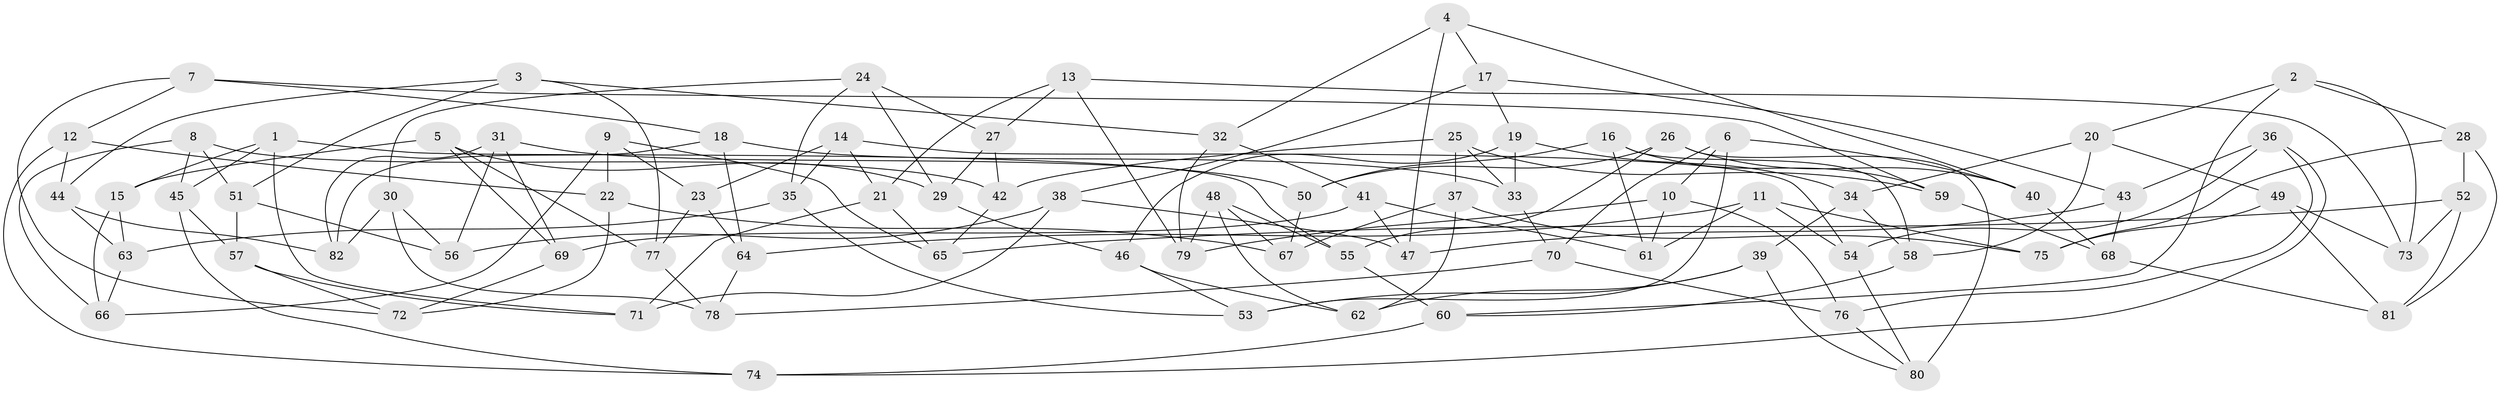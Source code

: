 // coarse degree distribution, {4: 0.2916666666666667, 3: 0.25, 5: 0.16666666666666666, 7: 0.041666666666666664, 8: 0.041666666666666664, 6: 0.041666666666666664, 11: 0.08333333333333333, 9: 0.041666666666666664, 2: 0.041666666666666664}
// Generated by graph-tools (version 1.1) at 2025/03/03/04/25 22:03:40]
// undirected, 82 vertices, 164 edges
graph export_dot {
graph [start="1"]
  node [color=gray90,style=filled];
  1;
  2;
  3;
  4;
  5;
  6;
  7;
  8;
  9;
  10;
  11;
  12;
  13;
  14;
  15;
  16;
  17;
  18;
  19;
  20;
  21;
  22;
  23;
  24;
  25;
  26;
  27;
  28;
  29;
  30;
  31;
  32;
  33;
  34;
  35;
  36;
  37;
  38;
  39;
  40;
  41;
  42;
  43;
  44;
  45;
  46;
  47;
  48;
  49;
  50;
  51;
  52;
  53;
  54;
  55;
  56;
  57;
  58;
  59;
  60;
  61;
  62;
  63;
  64;
  65;
  66;
  67;
  68;
  69;
  70;
  71;
  72;
  73;
  74;
  75;
  76;
  77;
  78;
  79;
  80;
  81;
  82;
  1 -- 15;
  1 -- 55;
  1 -- 45;
  1 -- 71;
  2 -- 20;
  2 -- 60;
  2 -- 28;
  2 -- 73;
  3 -- 77;
  3 -- 51;
  3 -- 44;
  3 -- 32;
  4 -- 47;
  4 -- 40;
  4 -- 17;
  4 -- 32;
  5 -- 29;
  5 -- 77;
  5 -- 15;
  5 -- 69;
  6 -- 10;
  6 -- 40;
  6 -- 70;
  6 -- 53;
  7 -- 18;
  7 -- 59;
  7 -- 12;
  7 -- 72;
  8 -- 51;
  8 -- 42;
  8 -- 45;
  8 -- 66;
  9 -- 65;
  9 -- 22;
  9 -- 23;
  9 -- 66;
  10 -- 61;
  10 -- 79;
  10 -- 76;
  11 -- 75;
  11 -- 61;
  11 -- 64;
  11 -- 54;
  12 -- 44;
  12 -- 22;
  12 -- 74;
  13 -- 21;
  13 -- 73;
  13 -- 27;
  13 -- 79;
  14 -- 35;
  14 -- 54;
  14 -- 23;
  14 -- 21;
  15 -- 66;
  15 -- 63;
  16 -- 61;
  16 -- 59;
  16 -- 58;
  16 -- 50;
  17 -- 38;
  17 -- 19;
  17 -- 43;
  18 -- 82;
  18 -- 33;
  18 -- 64;
  19 -- 46;
  19 -- 33;
  19 -- 34;
  20 -- 49;
  20 -- 34;
  20 -- 58;
  21 -- 71;
  21 -- 65;
  22 -- 72;
  22 -- 67;
  23 -- 64;
  23 -- 77;
  24 -- 35;
  24 -- 27;
  24 -- 29;
  24 -- 30;
  25 -- 33;
  25 -- 42;
  25 -- 59;
  25 -- 37;
  26 -- 80;
  26 -- 40;
  26 -- 55;
  26 -- 50;
  27 -- 42;
  27 -- 29;
  28 -- 52;
  28 -- 75;
  28 -- 81;
  29 -- 46;
  30 -- 56;
  30 -- 82;
  30 -- 78;
  31 -- 56;
  31 -- 69;
  31 -- 50;
  31 -- 82;
  32 -- 79;
  32 -- 41;
  33 -- 70;
  34 -- 58;
  34 -- 39;
  35 -- 53;
  35 -- 63;
  36 -- 43;
  36 -- 54;
  36 -- 74;
  36 -- 76;
  37 -- 75;
  37 -- 62;
  37 -- 67;
  38 -- 56;
  38 -- 47;
  38 -- 71;
  39 -- 62;
  39 -- 53;
  39 -- 80;
  40 -- 68;
  41 -- 69;
  41 -- 61;
  41 -- 47;
  42 -- 65;
  43 -- 47;
  43 -- 68;
  44 -- 82;
  44 -- 63;
  45 -- 57;
  45 -- 74;
  46 -- 53;
  46 -- 62;
  48 -- 62;
  48 -- 55;
  48 -- 67;
  48 -- 79;
  49 -- 73;
  49 -- 81;
  49 -- 75;
  50 -- 67;
  51 -- 57;
  51 -- 56;
  52 -- 81;
  52 -- 65;
  52 -- 73;
  54 -- 80;
  55 -- 60;
  57 -- 71;
  57 -- 72;
  58 -- 60;
  59 -- 68;
  60 -- 74;
  63 -- 66;
  64 -- 78;
  68 -- 81;
  69 -- 72;
  70 -- 78;
  70 -- 76;
  76 -- 80;
  77 -- 78;
}
